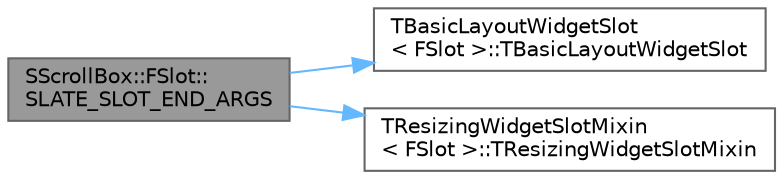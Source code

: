 digraph "SScrollBox::FSlot::SLATE_SLOT_END_ARGS"
{
 // INTERACTIVE_SVG=YES
 // LATEX_PDF_SIZE
  bgcolor="transparent";
  edge [fontname=Helvetica,fontsize=10,labelfontname=Helvetica,labelfontsize=10];
  node [fontname=Helvetica,fontsize=10,shape=box,height=0.2,width=0.4];
  rankdir="LR";
  Node1 [id="Node000001",label="SScrollBox::FSlot::\lSLATE_SLOT_END_ARGS",height=0.2,width=0.4,color="gray40", fillcolor="grey60", style="filled", fontcolor="black",tooltip="Default values for a slot."];
  Node1 -> Node2 [id="edge1_Node000001_Node000002",color="steelblue1",style="solid",tooltip=" "];
  Node2 [id="Node000002",label="TBasicLayoutWidgetSlot\l\< FSlot \>::TBasicLayoutWidgetSlot",height=0.2,width=0.4,color="grey40", fillcolor="white", style="filled",URL="$d5/dda/classTBasicLayoutWidgetSlot.html#adde7cbb56bf0f8040c68531e9da5fe4e",tooltip=" "];
  Node1 -> Node3 [id="edge2_Node000001_Node000003",color="steelblue1",style="solid",tooltip=" "];
  Node3 [id="Node000003",label="TResizingWidgetSlotMixin\l\< FSlot \>::TResizingWidgetSlotMixin",height=0.2,width=0.4,color="grey40", fillcolor="white", style="filled",URL="$da/d83/classTResizingWidgetSlotMixin.html#a65dfcb7e8edb134fba7f1ccb1e8e65fc",tooltip=" "];
}
